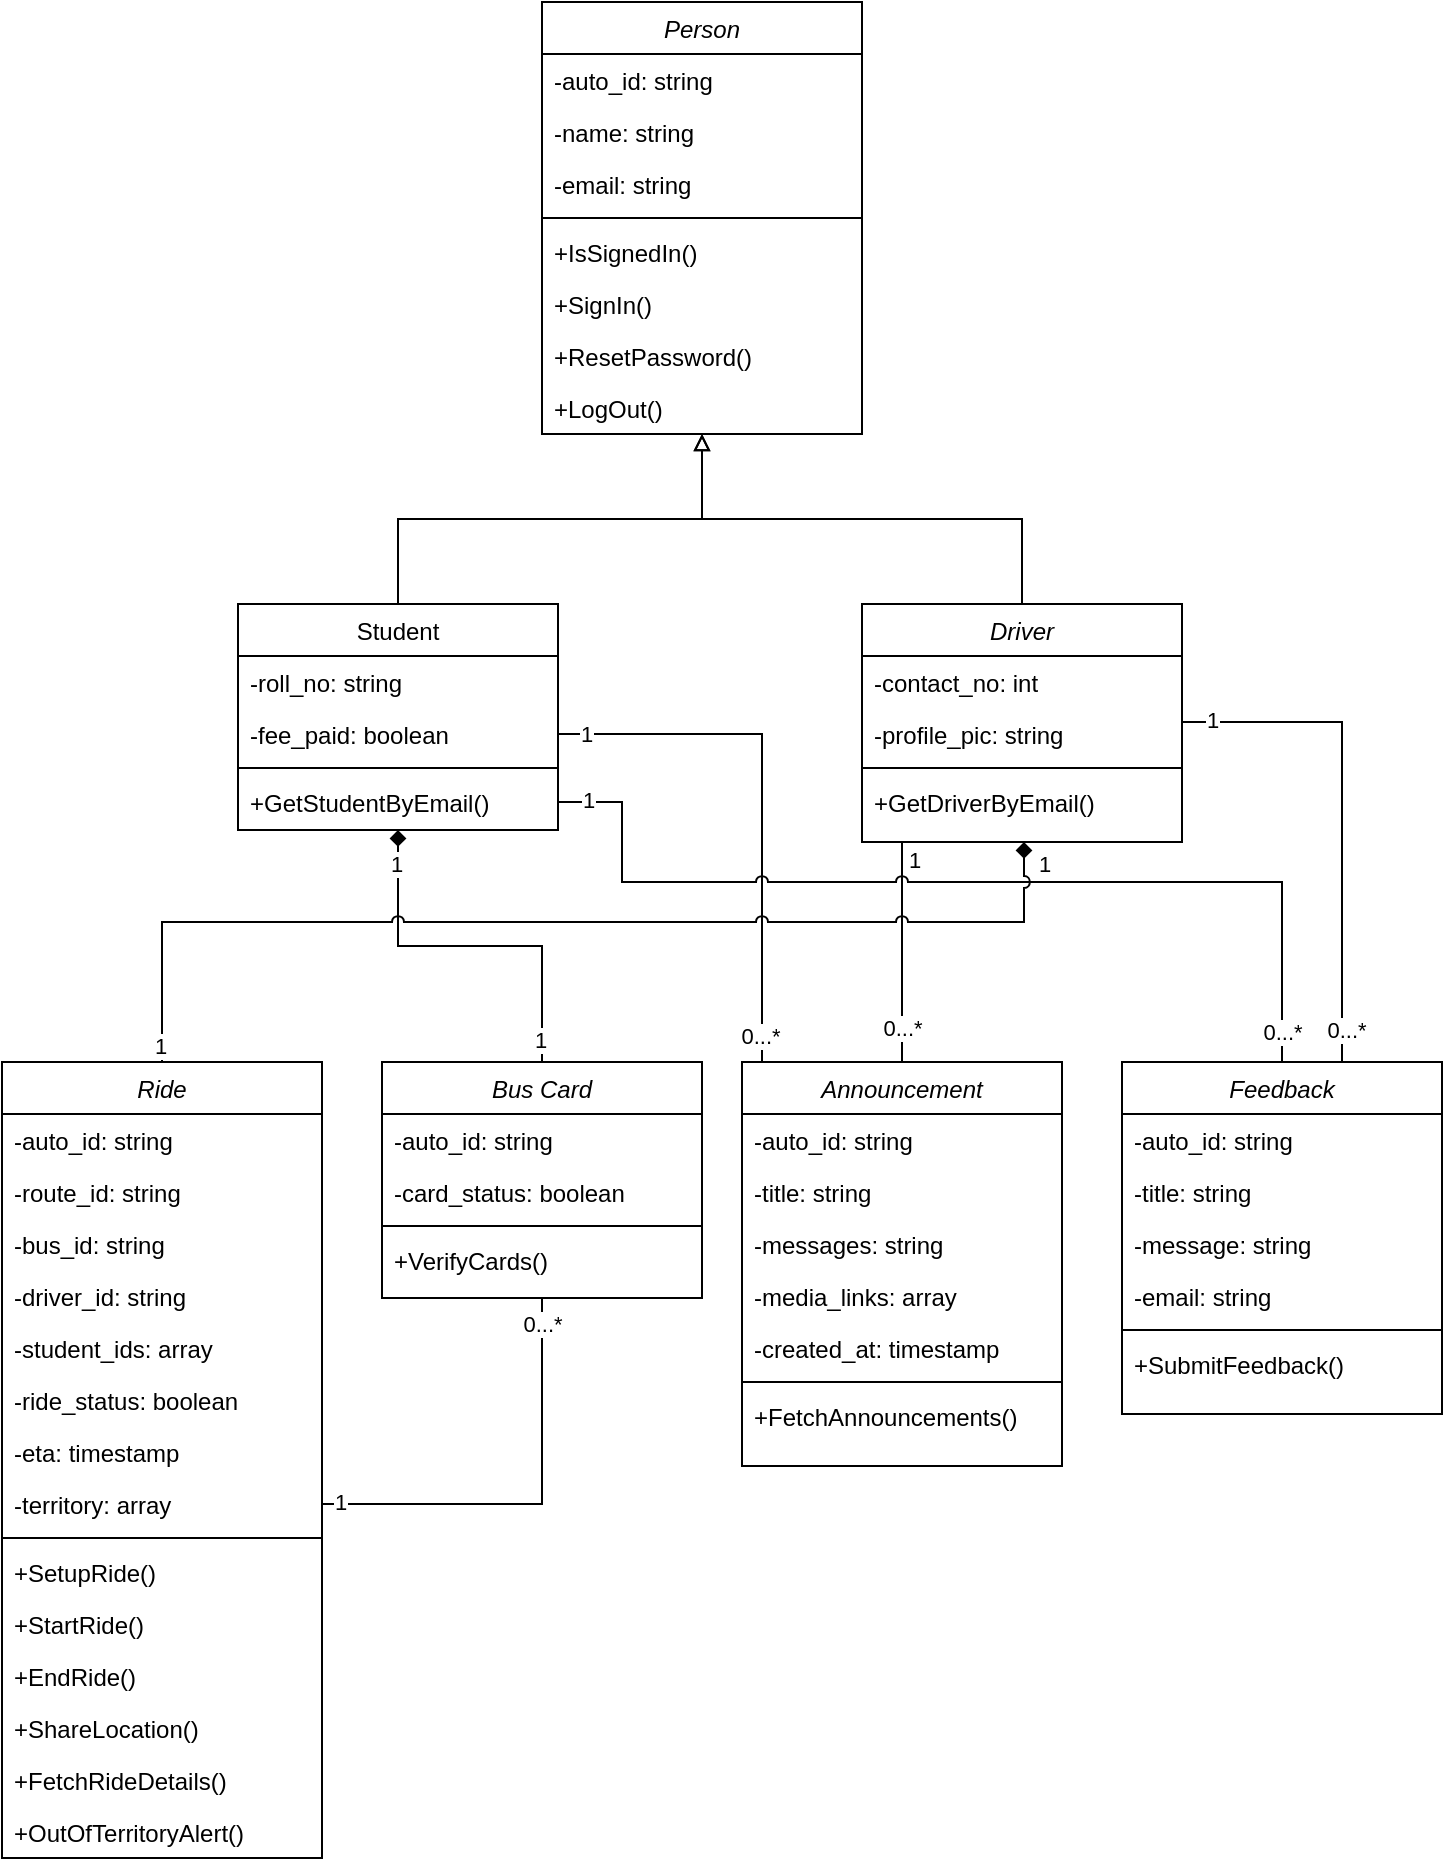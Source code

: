 <mxfile version="26.0.9">
  <diagram id="C5RBs43oDa-KdzZeNtuy" name="Page-1">
    <mxGraphModel dx="636" dy="376" grid="1" gridSize="10" guides="1" tooltips="1" connect="1" arrows="1" fold="1" page="0" pageScale="1" pageWidth="827" pageHeight="1169" math="0" shadow="0">
      <root>
        <mxCell id="WIyWlLk6GJQsqaUBKTNV-0" />
        <mxCell id="WIyWlLk6GJQsqaUBKTNV-1" parent="WIyWlLk6GJQsqaUBKTNV-0" />
        <mxCell id="zkfFHV4jXpPFQw0GAbJ--0" value="Person" style="swimlane;fontStyle=2;align=center;verticalAlign=top;childLayout=stackLayout;horizontal=1;startSize=26;horizontalStack=0;resizeParent=1;resizeLast=0;collapsible=1;marginBottom=0;rounded=0;shadow=0;strokeWidth=1;" parent="WIyWlLk6GJQsqaUBKTNV-1" vertex="1">
          <mxGeometry x="390" y="60" width="160" height="216" as="geometry">
            <mxRectangle x="230" y="140" width="160" height="26" as="alternateBounds" />
          </mxGeometry>
        </mxCell>
        <mxCell id="zkfFHV4jXpPFQw0GAbJ--1" value="-auto_id: string" style="text;align=left;verticalAlign=top;spacingLeft=4;spacingRight=4;overflow=hidden;rotatable=0;points=[[0,0.5],[1,0.5]];portConstraint=eastwest;" parent="zkfFHV4jXpPFQw0GAbJ--0" vertex="1">
          <mxGeometry y="26" width="160" height="26" as="geometry" />
        </mxCell>
        <mxCell id="zkfFHV4jXpPFQw0GAbJ--2" value="-name: string" style="text;align=left;verticalAlign=top;spacingLeft=4;spacingRight=4;overflow=hidden;rotatable=0;points=[[0,0.5],[1,0.5]];portConstraint=eastwest;rounded=0;shadow=0;html=0;" parent="zkfFHV4jXpPFQw0GAbJ--0" vertex="1">
          <mxGeometry y="52" width="160" height="26" as="geometry" />
        </mxCell>
        <mxCell id="zkfFHV4jXpPFQw0GAbJ--3" value="-email: string" style="text;align=left;verticalAlign=top;spacingLeft=4;spacingRight=4;overflow=hidden;rotatable=0;points=[[0,0.5],[1,0.5]];portConstraint=eastwest;rounded=0;shadow=0;html=0;" parent="zkfFHV4jXpPFQw0GAbJ--0" vertex="1">
          <mxGeometry y="78" width="160" height="26" as="geometry" />
        </mxCell>
        <mxCell id="zkfFHV4jXpPFQw0GAbJ--4" value="" style="line;html=1;strokeWidth=1;align=left;verticalAlign=middle;spacingTop=-1;spacingLeft=3;spacingRight=3;rotatable=0;labelPosition=right;points=[];portConstraint=eastwest;" parent="zkfFHV4jXpPFQw0GAbJ--0" vertex="1">
          <mxGeometry y="104" width="160" height="8" as="geometry" />
        </mxCell>
        <mxCell id="zkfFHV4jXpPFQw0GAbJ--5" value="+IsSignedIn()" style="text;align=left;verticalAlign=top;spacingLeft=4;spacingRight=4;overflow=hidden;rotatable=0;points=[[0,0.5],[1,0.5]];portConstraint=eastwest;" parent="zkfFHV4jXpPFQw0GAbJ--0" vertex="1">
          <mxGeometry y="112" width="160" height="26" as="geometry" />
        </mxCell>
        <mxCell id="UQ1FWM4qagbj2G3o6-if-0" value="+SignIn()" style="text;align=left;verticalAlign=top;spacingLeft=4;spacingRight=4;overflow=hidden;rotatable=0;points=[[0,0.5],[1,0.5]];portConstraint=eastwest;" parent="zkfFHV4jXpPFQw0GAbJ--0" vertex="1">
          <mxGeometry y="138" width="160" height="26" as="geometry" />
        </mxCell>
        <mxCell id="UQ1FWM4qagbj2G3o6-if-1" value="+ResetPassword()" style="text;align=left;verticalAlign=top;spacingLeft=4;spacingRight=4;overflow=hidden;rotatable=0;points=[[0,0.5],[1,0.5]];portConstraint=eastwest;" parent="zkfFHV4jXpPFQw0GAbJ--0" vertex="1">
          <mxGeometry y="164" width="160" height="26" as="geometry" />
        </mxCell>
        <mxCell id="UQ1FWM4qagbj2G3o6-if-2" value="+LogOut()" style="text;align=left;verticalAlign=top;spacingLeft=4;spacingRight=4;overflow=hidden;rotatable=0;points=[[0,0.5],[1,0.5]];portConstraint=eastwest;" parent="zkfFHV4jXpPFQw0GAbJ--0" vertex="1">
          <mxGeometry y="190" width="160" height="26" as="geometry" />
        </mxCell>
        <mxCell id="3I_tR97wRaXvGJozzc8N-2" style="edgeStyle=orthogonalEdgeStyle;rounded=0;orthogonalLoop=1;jettySize=auto;html=1;entryX=0.5;entryY=1;entryDx=0;entryDy=0;endArrow=block;endFill=0;" edge="1" parent="WIyWlLk6GJQsqaUBKTNV-1" source="zkfFHV4jXpPFQw0GAbJ--6" target="zkfFHV4jXpPFQw0GAbJ--0">
          <mxGeometry relative="1" as="geometry" />
        </mxCell>
        <mxCell id="zkfFHV4jXpPFQw0GAbJ--6" value="Student" style="swimlane;fontStyle=0;align=center;verticalAlign=top;childLayout=stackLayout;horizontal=1;startSize=26;horizontalStack=0;resizeParent=1;resizeLast=0;collapsible=1;marginBottom=0;rounded=0;shadow=0;strokeWidth=1;" parent="WIyWlLk6GJQsqaUBKTNV-1" vertex="1">
          <mxGeometry x="238" y="361" width="160" height="113" as="geometry">
            <mxRectangle x="130" y="380" width="160" height="26" as="alternateBounds" />
          </mxGeometry>
        </mxCell>
        <mxCell id="zkfFHV4jXpPFQw0GAbJ--7" value="-roll_no: string" style="text;align=left;verticalAlign=top;spacingLeft=4;spacingRight=4;overflow=hidden;rotatable=0;points=[[0,0.5],[1,0.5]];portConstraint=eastwest;" parent="zkfFHV4jXpPFQw0GAbJ--6" vertex="1">
          <mxGeometry y="26" width="160" height="26" as="geometry" />
        </mxCell>
        <mxCell id="zkfFHV4jXpPFQw0GAbJ--8" value="-fee_paid: boolean" style="text;align=left;verticalAlign=top;spacingLeft=4;spacingRight=4;overflow=hidden;rotatable=0;points=[[0,0.5],[1,0.5]];portConstraint=eastwest;rounded=0;shadow=0;html=0;" parent="zkfFHV4jXpPFQw0GAbJ--6" vertex="1">
          <mxGeometry y="52" width="160" height="26" as="geometry" />
        </mxCell>
        <mxCell id="zkfFHV4jXpPFQw0GAbJ--9" value="" style="line;html=1;strokeWidth=1;align=left;verticalAlign=middle;spacingTop=-1;spacingLeft=3;spacingRight=3;rotatable=0;labelPosition=right;points=[];portConstraint=eastwest;" parent="zkfFHV4jXpPFQw0GAbJ--6" vertex="1">
          <mxGeometry y="78" width="160" height="8" as="geometry" />
        </mxCell>
        <mxCell id="zkfFHV4jXpPFQw0GAbJ--11" value="+GetStudentByEmail()" style="text;align=left;verticalAlign=top;spacingLeft=4;spacingRight=4;overflow=hidden;rotatable=0;points=[[0,0.5],[1,0.5]];portConstraint=eastwest;" parent="zkfFHV4jXpPFQw0GAbJ--6" vertex="1">
          <mxGeometry y="86" width="160" height="26" as="geometry" />
        </mxCell>
        <mxCell id="3I_tR97wRaXvGJozzc8N-3" style="edgeStyle=orthogonalEdgeStyle;rounded=0;orthogonalLoop=1;jettySize=auto;html=1;entryX=0.5;entryY=1;entryDx=0;entryDy=0;endArrow=block;endFill=0;" edge="1" parent="WIyWlLk6GJQsqaUBKTNV-1" source="UQ1FWM4qagbj2G3o6-if-5" target="zkfFHV4jXpPFQw0GAbJ--0">
          <mxGeometry relative="1" as="geometry" />
        </mxCell>
        <mxCell id="UQ1FWM4qagbj2G3o6-if-5" value="Driver" style="swimlane;fontStyle=2;align=center;verticalAlign=top;childLayout=stackLayout;horizontal=1;startSize=26;horizontalStack=0;resizeParent=1;resizeLast=0;collapsible=1;marginBottom=0;rounded=0;shadow=0;strokeWidth=1;" parent="WIyWlLk6GJQsqaUBKTNV-1" vertex="1">
          <mxGeometry x="550" y="361" width="160" height="119" as="geometry">
            <mxRectangle x="230" y="140" width="160" height="26" as="alternateBounds" />
          </mxGeometry>
        </mxCell>
        <mxCell id="UQ1FWM4qagbj2G3o6-if-6" value="-contact_no: int" style="text;align=left;verticalAlign=top;spacingLeft=4;spacingRight=4;overflow=hidden;rotatable=0;points=[[0,0.5],[1,0.5]];portConstraint=eastwest;" parent="UQ1FWM4qagbj2G3o6-if-5" vertex="1">
          <mxGeometry y="26" width="160" height="26" as="geometry" />
        </mxCell>
        <mxCell id="UQ1FWM4qagbj2G3o6-if-7" value="-profile_pic: string" style="text;align=left;verticalAlign=top;spacingLeft=4;spacingRight=4;overflow=hidden;rotatable=0;points=[[0,0.5],[1,0.5]];portConstraint=eastwest;rounded=0;shadow=0;html=0;" parent="UQ1FWM4qagbj2G3o6-if-5" vertex="1">
          <mxGeometry y="52" width="160" height="26" as="geometry" />
        </mxCell>
        <mxCell id="UQ1FWM4qagbj2G3o6-if-9" value="" style="line;html=1;strokeWidth=1;align=left;verticalAlign=middle;spacingTop=-1;spacingLeft=3;spacingRight=3;rotatable=0;labelPosition=right;points=[];portConstraint=eastwest;" parent="UQ1FWM4qagbj2G3o6-if-5" vertex="1">
          <mxGeometry y="78" width="160" height="8" as="geometry" />
        </mxCell>
        <mxCell id="UQ1FWM4qagbj2G3o6-if-11" value="+GetDriverByEmail()" style="text;align=left;verticalAlign=top;spacingLeft=4;spacingRight=4;overflow=hidden;rotatable=0;points=[[0,0.5],[1,0.5]];portConstraint=eastwest;" parent="UQ1FWM4qagbj2G3o6-if-5" vertex="1">
          <mxGeometry y="86" width="160" height="26" as="geometry" />
        </mxCell>
        <mxCell id="UQ1FWM4qagbj2G3o6-if-14" value="Ride" style="swimlane;fontStyle=2;align=center;verticalAlign=top;childLayout=stackLayout;horizontal=1;startSize=26;horizontalStack=0;resizeParent=1;resizeLast=0;collapsible=1;marginBottom=0;rounded=0;shadow=0;strokeWidth=1;" parent="WIyWlLk6GJQsqaUBKTNV-1" vertex="1">
          <mxGeometry x="120" y="590" width="160" height="398" as="geometry">
            <mxRectangle x="230" y="140" width="160" height="26" as="alternateBounds" />
          </mxGeometry>
        </mxCell>
        <mxCell id="UQ1FWM4qagbj2G3o6-if-16" value="-auto_id: string" style="text;align=left;verticalAlign=top;spacingLeft=4;spacingRight=4;overflow=hidden;rotatable=0;points=[[0,0.5],[1,0.5]];portConstraint=eastwest;rounded=0;shadow=0;html=0;" parent="UQ1FWM4qagbj2G3o6-if-14" vertex="1">
          <mxGeometry y="26" width="160" height="26" as="geometry" />
        </mxCell>
        <mxCell id="UQ1FWM4qagbj2G3o6-if-54" value="-route_id: string" style="text;align=left;verticalAlign=top;spacingLeft=4;spacingRight=4;overflow=hidden;rotatable=0;points=[[0,0.5],[1,0.5]];portConstraint=eastwest;rounded=0;shadow=0;html=0;" parent="UQ1FWM4qagbj2G3o6-if-14" vertex="1">
          <mxGeometry y="52" width="160" height="26" as="geometry" />
        </mxCell>
        <mxCell id="UQ1FWM4qagbj2G3o6-if-52" value="-bus_id: string" style="text;align=left;verticalAlign=top;spacingLeft=4;spacingRight=4;overflow=hidden;rotatable=0;points=[[0,0.5],[1,0.5]];portConstraint=eastwest;rounded=0;shadow=0;html=0;" parent="UQ1FWM4qagbj2G3o6-if-14" vertex="1">
          <mxGeometry y="78" width="160" height="26" as="geometry" />
        </mxCell>
        <mxCell id="UQ1FWM4qagbj2G3o6-if-15" value="-driver_id: string" style="text;align=left;verticalAlign=top;spacingLeft=4;spacingRight=4;overflow=hidden;rotatable=0;points=[[0,0.5],[1,0.5]];portConstraint=eastwest;" parent="UQ1FWM4qagbj2G3o6-if-14" vertex="1">
          <mxGeometry y="104" width="160" height="26" as="geometry" />
        </mxCell>
        <mxCell id="UQ1FWM4qagbj2G3o6-if-55" value="-student_ids: array" style="text;align=left;verticalAlign=top;spacingLeft=4;spacingRight=4;overflow=hidden;rotatable=0;points=[[0,0.5],[1,0.5]];portConstraint=eastwest;rounded=0;shadow=0;html=0;" parent="UQ1FWM4qagbj2G3o6-if-14" vertex="1">
          <mxGeometry y="130" width="160" height="26" as="geometry" />
        </mxCell>
        <mxCell id="UQ1FWM4qagbj2G3o6-if-57" value="-ride_status: boolean" style="text;align=left;verticalAlign=top;spacingLeft=4;spacingRight=4;overflow=hidden;rotatable=0;points=[[0,0.5],[1,0.5]];portConstraint=eastwest;rounded=0;shadow=0;html=0;" parent="UQ1FWM4qagbj2G3o6-if-14" vertex="1">
          <mxGeometry y="156" width="160" height="26" as="geometry" />
        </mxCell>
        <mxCell id="UQ1FWM4qagbj2G3o6-if-56" value="-eta: timestamp" style="text;align=left;verticalAlign=top;spacingLeft=4;spacingRight=4;overflow=hidden;rotatable=0;points=[[0,0.5],[1,0.5]];portConstraint=eastwest;rounded=0;shadow=0;html=0;" parent="UQ1FWM4qagbj2G3o6-if-14" vertex="1">
          <mxGeometry y="182" width="160" height="26" as="geometry" />
        </mxCell>
        <mxCell id="UQ1FWM4qagbj2G3o6-if-17" value="-territory: array" style="text;align=left;verticalAlign=top;spacingLeft=4;spacingRight=4;overflow=hidden;rotatable=0;points=[[0,0.5],[1,0.5]];portConstraint=eastwest;rounded=0;shadow=0;html=0;" parent="UQ1FWM4qagbj2G3o6-if-14" vertex="1">
          <mxGeometry y="208" width="160" height="26" as="geometry" />
        </mxCell>
        <mxCell id="UQ1FWM4qagbj2G3o6-if-18" value="" style="line;html=1;strokeWidth=1;align=left;verticalAlign=middle;spacingTop=-1;spacingLeft=3;spacingRight=3;rotatable=0;labelPosition=right;points=[];portConstraint=eastwest;" parent="UQ1FWM4qagbj2G3o6-if-14" vertex="1">
          <mxGeometry y="234" width="160" height="8" as="geometry" />
        </mxCell>
        <mxCell id="UQ1FWM4qagbj2G3o6-if-19" value="+SetupRide()" style="text;align=left;verticalAlign=top;spacingLeft=4;spacingRight=4;overflow=hidden;rotatable=0;points=[[0,0.5],[1,0.5]];portConstraint=eastwest;" parent="UQ1FWM4qagbj2G3o6-if-14" vertex="1">
          <mxGeometry y="242" width="160" height="26" as="geometry" />
        </mxCell>
        <mxCell id="UQ1FWM4qagbj2G3o6-if-20" value="+StartRide()" style="text;align=left;verticalAlign=top;spacingLeft=4;spacingRight=4;overflow=hidden;rotatable=0;points=[[0,0.5],[1,0.5]];portConstraint=eastwest;" parent="UQ1FWM4qagbj2G3o6-if-14" vertex="1">
          <mxGeometry y="268" width="160" height="26" as="geometry" />
        </mxCell>
        <mxCell id="UQ1FWM4qagbj2G3o6-if-21" value="+EndRide()" style="text;align=left;verticalAlign=top;spacingLeft=4;spacingRight=4;overflow=hidden;rotatable=0;points=[[0,0.5],[1,0.5]];portConstraint=eastwest;" parent="UQ1FWM4qagbj2G3o6-if-14" vertex="1">
          <mxGeometry y="294" width="160" height="26" as="geometry" />
        </mxCell>
        <mxCell id="UQ1FWM4qagbj2G3o6-if-22" value="+ShareLocation()" style="text;align=left;verticalAlign=top;spacingLeft=4;spacingRight=4;overflow=hidden;rotatable=0;points=[[0,0.5],[1,0.5]];portConstraint=eastwest;" parent="UQ1FWM4qagbj2G3o6-if-14" vertex="1">
          <mxGeometry y="320" width="160" height="26" as="geometry" />
        </mxCell>
        <mxCell id="UQ1FWM4qagbj2G3o6-if-58" value="+FetchRideDetails()" style="text;align=left;verticalAlign=top;spacingLeft=4;spacingRight=4;overflow=hidden;rotatable=0;points=[[0,0.5],[1,0.5]];portConstraint=eastwest;" parent="UQ1FWM4qagbj2G3o6-if-14" vertex="1">
          <mxGeometry y="346" width="160" height="26" as="geometry" />
        </mxCell>
        <mxCell id="UQ1FWM4qagbj2G3o6-if-59" value="+OutOfTerritoryAlert()" style="text;align=left;verticalAlign=top;spacingLeft=4;spacingRight=4;overflow=hidden;rotatable=0;points=[[0,0.5],[1,0.5]];portConstraint=eastwest;" parent="UQ1FWM4qagbj2G3o6-if-14" vertex="1">
          <mxGeometry y="372" width="160" height="26" as="geometry" />
        </mxCell>
        <mxCell id="3I_tR97wRaXvGJozzc8N-4" style="edgeStyle=orthogonalEdgeStyle;rounded=0;orthogonalLoop=1;jettySize=auto;html=1;entryX=0.5;entryY=1;entryDx=0;entryDy=0;endArrow=diamond;endFill=1;" edge="1" parent="WIyWlLk6GJQsqaUBKTNV-1" source="UQ1FWM4qagbj2G3o6-if-23" target="zkfFHV4jXpPFQw0GAbJ--6">
          <mxGeometry relative="1" as="geometry" />
        </mxCell>
        <mxCell id="3I_tR97wRaXvGJozzc8N-5" value="1" style="edgeLabel;html=1;align=center;verticalAlign=middle;resizable=0;points=[];" vertex="1" connectable="0" parent="3I_tR97wRaXvGJozzc8N-4">
          <mxGeometry x="0.88" relative="1" as="geometry">
            <mxPoint x="-1" y="5" as="offset" />
          </mxGeometry>
        </mxCell>
        <mxCell id="3I_tR97wRaXvGJozzc8N-6" value="1" style="edgeLabel;html=1;align=center;verticalAlign=middle;resizable=0;points=[];" vertex="1" connectable="0" parent="3I_tR97wRaXvGJozzc8N-4">
          <mxGeometry x="-0.886" relative="1" as="geometry">
            <mxPoint x="-1" y="-1" as="offset" />
          </mxGeometry>
        </mxCell>
        <mxCell id="UQ1FWM4qagbj2G3o6-if-23" value="Bus Card" style="swimlane;fontStyle=2;align=center;verticalAlign=top;childLayout=stackLayout;horizontal=1;startSize=26;horizontalStack=0;resizeParent=1;resizeLast=0;collapsible=1;marginBottom=0;rounded=0;shadow=0;strokeWidth=1;" parent="WIyWlLk6GJQsqaUBKTNV-1" vertex="1">
          <mxGeometry x="310" y="590" width="160" height="118" as="geometry">
            <mxRectangle x="230" y="140" width="160" height="26" as="alternateBounds" />
          </mxGeometry>
        </mxCell>
        <mxCell id="UQ1FWM4qagbj2G3o6-if-24" value="-auto_id: string" style="text;align=left;verticalAlign=top;spacingLeft=4;spacingRight=4;overflow=hidden;rotatable=0;points=[[0,0.5],[1,0.5]];portConstraint=eastwest;" parent="UQ1FWM4qagbj2G3o6-if-23" vertex="1">
          <mxGeometry y="26" width="160" height="26" as="geometry" />
        </mxCell>
        <mxCell id="UQ1FWM4qagbj2G3o6-if-25" value="-card_status: boolean" style="text;align=left;verticalAlign=top;spacingLeft=4;spacingRight=4;overflow=hidden;rotatable=0;points=[[0,0.5],[1,0.5]];portConstraint=eastwest;rounded=0;shadow=0;html=0;" parent="UQ1FWM4qagbj2G3o6-if-23" vertex="1">
          <mxGeometry y="52" width="160" height="26" as="geometry" />
        </mxCell>
        <mxCell id="UQ1FWM4qagbj2G3o6-if-27" value="" style="line;html=1;strokeWidth=1;align=left;verticalAlign=middle;spacingTop=-1;spacingLeft=3;spacingRight=3;rotatable=0;labelPosition=right;points=[];portConstraint=eastwest;" parent="UQ1FWM4qagbj2G3o6-if-23" vertex="1">
          <mxGeometry y="78" width="160" height="8" as="geometry" />
        </mxCell>
        <mxCell id="UQ1FWM4qagbj2G3o6-if-28" value="+VerifyCards()" style="text;align=left;verticalAlign=top;spacingLeft=4;spacingRight=4;overflow=hidden;rotatable=0;points=[[0,0.5],[1,0.5]];portConstraint=eastwest;" parent="UQ1FWM4qagbj2G3o6-if-23" vertex="1">
          <mxGeometry y="86" width="160" height="26" as="geometry" />
        </mxCell>
        <mxCell id="3I_tR97wRaXvGJozzc8N-9" style="edgeStyle=orthogonalEdgeStyle;rounded=0;orthogonalLoop=1;jettySize=auto;html=1;endArrow=none;startFill=0;" edge="1" parent="WIyWlLk6GJQsqaUBKTNV-1" source="UQ1FWM4qagbj2G3o6-if-32" target="zkfFHV4jXpPFQw0GAbJ--8">
          <mxGeometry relative="1" as="geometry">
            <Array as="points">
              <mxPoint x="500" y="426" />
            </Array>
          </mxGeometry>
        </mxCell>
        <mxCell id="3I_tR97wRaXvGJozzc8N-11" value="1" style="edgeLabel;html=1;align=center;verticalAlign=middle;resizable=0;points=[];" vertex="1" connectable="0" parent="3I_tR97wRaXvGJozzc8N-9">
          <mxGeometry x="0.899" relative="1" as="geometry">
            <mxPoint as="offset" />
          </mxGeometry>
        </mxCell>
        <mxCell id="3I_tR97wRaXvGJozzc8N-23" value="0...*" style="edgeLabel;html=1;align=center;verticalAlign=middle;resizable=0;points=[];" vertex="1" connectable="0" parent="3I_tR97wRaXvGJozzc8N-9">
          <mxGeometry x="-0.902" y="1" relative="1" as="geometry">
            <mxPoint as="offset" />
          </mxGeometry>
        </mxCell>
        <mxCell id="3I_tR97wRaXvGJozzc8N-18" style="edgeStyle=orthogonalEdgeStyle;rounded=0;orthogonalLoop=1;jettySize=auto;html=1;endArrow=none;startFill=0;" edge="1" parent="WIyWlLk6GJQsqaUBKTNV-1" source="UQ1FWM4qagbj2G3o6-if-32">
          <mxGeometry relative="1" as="geometry">
            <mxPoint x="570" y="480.0" as="targetPoint" />
          </mxGeometry>
        </mxCell>
        <mxCell id="3I_tR97wRaXvGJozzc8N-24" value="0...*" style="edgeLabel;html=1;align=center;verticalAlign=middle;resizable=0;points=[];" vertex="1" connectable="0" parent="3I_tR97wRaXvGJozzc8N-18">
          <mxGeometry x="-0.693" relative="1" as="geometry">
            <mxPoint as="offset" />
          </mxGeometry>
        </mxCell>
        <mxCell id="3I_tR97wRaXvGJozzc8N-25" value="1" style="edgeLabel;html=1;align=center;verticalAlign=middle;resizable=0;points=[];" vertex="1" connectable="0" parent="3I_tR97wRaXvGJozzc8N-18">
          <mxGeometry x="0.928" y="1" relative="1" as="geometry">
            <mxPoint x="7" y="5" as="offset" />
          </mxGeometry>
        </mxCell>
        <mxCell id="UQ1FWM4qagbj2G3o6-if-32" value="Announcement" style="swimlane;fontStyle=2;align=center;verticalAlign=top;childLayout=stackLayout;horizontal=1;startSize=26;horizontalStack=0;resizeParent=1;resizeLast=0;collapsible=1;marginBottom=0;rounded=0;shadow=0;strokeWidth=1;" parent="WIyWlLk6GJQsqaUBKTNV-1" vertex="1">
          <mxGeometry x="490" y="590" width="160" height="202" as="geometry">
            <mxRectangle x="230" y="140" width="160" height="26" as="alternateBounds" />
          </mxGeometry>
        </mxCell>
        <mxCell id="UQ1FWM4qagbj2G3o6-if-33" value="-auto_id: string" style="text;align=left;verticalAlign=top;spacingLeft=4;spacingRight=4;overflow=hidden;rotatable=0;points=[[0,0.5],[1,0.5]];portConstraint=eastwest;" parent="UQ1FWM4qagbj2G3o6-if-32" vertex="1">
          <mxGeometry y="26" width="160" height="26" as="geometry" />
        </mxCell>
        <mxCell id="UQ1FWM4qagbj2G3o6-if-34" value="-title: string" style="text;align=left;verticalAlign=top;spacingLeft=4;spacingRight=4;overflow=hidden;rotatable=0;points=[[0,0.5],[1,0.5]];portConstraint=eastwest;rounded=0;shadow=0;html=0;" parent="UQ1FWM4qagbj2G3o6-if-32" vertex="1">
          <mxGeometry y="52" width="160" height="26" as="geometry" />
        </mxCell>
        <mxCell id="UQ1FWM4qagbj2G3o6-if-60" value="-messages: string" style="text;align=left;verticalAlign=top;spacingLeft=4;spacingRight=4;overflow=hidden;rotatable=0;points=[[0,0.5],[1,0.5]];portConstraint=eastwest;rounded=0;shadow=0;html=0;" parent="UQ1FWM4qagbj2G3o6-if-32" vertex="1">
          <mxGeometry y="78" width="160" height="26" as="geometry" />
        </mxCell>
        <mxCell id="UQ1FWM4qagbj2G3o6-if-35" value="-media_links: array" style="text;align=left;verticalAlign=top;spacingLeft=4;spacingRight=4;overflow=hidden;rotatable=0;points=[[0,0.5],[1,0.5]];portConstraint=eastwest;rounded=0;shadow=0;html=0;" parent="UQ1FWM4qagbj2G3o6-if-32" vertex="1">
          <mxGeometry y="104" width="160" height="26" as="geometry" />
        </mxCell>
        <mxCell id="UQ1FWM4qagbj2G3o6-if-61" value="-created_at: timestamp" style="text;align=left;verticalAlign=top;spacingLeft=4;spacingRight=4;overflow=hidden;rotatable=0;points=[[0,0.5],[1,0.5]];portConstraint=eastwest;rounded=0;shadow=0;html=0;" parent="UQ1FWM4qagbj2G3o6-if-32" vertex="1">
          <mxGeometry y="130" width="160" height="26" as="geometry" />
        </mxCell>
        <mxCell id="UQ1FWM4qagbj2G3o6-if-36" value="" style="line;html=1;strokeWidth=1;align=left;verticalAlign=middle;spacingTop=-1;spacingLeft=3;spacingRight=3;rotatable=0;labelPosition=right;points=[];portConstraint=eastwest;" parent="UQ1FWM4qagbj2G3o6-if-32" vertex="1">
          <mxGeometry y="156" width="160" height="8" as="geometry" />
        </mxCell>
        <mxCell id="UQ1FWM4qagbj2G3o6-if-37" value="+FetchAnnouncements()" style="text;align=left;verticalAlign=top;spacingLeft=4;spacingRight=4;overflow=hidden;rotatable=0;points=[[0,0.5],[1,0.5]];portConstraint=eastwest;" parent="UQ1FWM4qagbj2G3o6-if-32" vertex="1">
          <mxGeometry y="164" width="160" height="26" as="geometry" />
        </mxCell>
        <mxCell id="3I_tR97wRaXvGJozzc8N-10" style="edgeStyle=orthogonalEdgeStyle;rounded=0;orthogonalLoop=1;jettySize=auto;html=1;entryX=1;entryY=0.5;entryDx=0;entryDy=0;endArrow=none;startFill=0;jumpStyle=arc;" edge="1" parent="WIyWlLk6GJQsqaUBKTNV-1" source="UQ1FWM4qagbj2G3o6-if-41" target="zkfFHV4jXpPFQw0GAbJ--11">
          <mxGeometry relative="1" as="geometry">
            <Array as="points">
              <mxPoint x="760" y="500" />
              <mxPoint x="430" y="500" />
              <mxPoint x="430" y="460" />
            </Array>
          </mxGeometry>
        </mxCell>
        <mxCell id="3I_tR97wRaXvGJozzc8N-13" value="1" style="edgeLabel;html=1;align=center;verticalAlign=middle;resizable=0;points=[];" vertex="1" connectable="0" parent="3I_tR97wRaXvGJozzc8N-10">
          <mxGeometry x="0.942" y="-3" relative="1" as="geometry">
            <mxPoint y="2" as="offset" />
          </mxGeometry>
        </mxCell>
        <mxCell id="3I_tR97wRaXvGJozzc8N-14" value="0...*" style="edgeLabel;html=1;align=center;verticalAlign=middle;resizable=0;points=[];" vertex="1" connectable="0" parent="3I_tR97wRaXvGJozzc8N-10">
          <mxGeometry x="-0.936" relative="1" as="geometry">
            <mxPoint as="offset" />
          </mxGeometry>
        </mxCell>
        <mxCell id="UQ1FWM4qagbj2G3o6-if-41" value="Feedback" style="swimlane;fontStyle=2;align=center;verticalAlign=top;childLayout=stackLayout;horizontal=1;startSize=26;horizontalStack=0;resizeParent=1;resizeLast=0;collapsible=1;marginBottom=0;rounded=0;shadow=0;strokeWidth=1;" parent="WIyWlLk6GJQsqaUBKTNV-1" vertex="1">
          <mxGeometry x="680" y="590" width="160" height="176" as="geometry">
            <mxRectangle x="230" y="140" width="160" height="26" as="alternateBounds" />
          </mxGeometry>
        </mxCell>
        <mxCell id="UQ1FWM4qagbj2G3o6-if-42" value="-auto_id: string" style="text;align=left;verticalAlign=top;spacingLeft=4;spacingRight=4;overflow=hidden;rotatable=0;points=[[0,0.5],[1,0.5]];portConstraint=eastwest;" parent="UQ1FWM4qagbj2G3o6-if-41" vertex="1">
          <mxGeometry y="26" width="160" height="26" as="geometry" />
        </mxCell>
        <mxCell id="UQ1FWM4qagbj2G3o6-if-43" value="-title: string" style="text;align=left;verticalAlign=top;spacingLeft=4;spacingRight=4;overflow=hidden;rotatable=0;points=[[0,0.5],[1,0.5]];portConstraint=eastwest;rounded=0;shadow=0;html=0;" parent="UQ1FWM4qagbj2G3o6-if-41" vertex="1">
          <mxGeometry y="52" width="160" height="26" as="geometry" />
        </mxCell>
        <mxCell id="UQ1FWM4qagbj2G3o6-if-44" value="-message: string" style="text;align=left;verticalAlign=top;spacingLeft=4;spacingRight=4;overflow=hidden;rotatable=0;points=[[0,0.5],[1,0.5]];portConstraint=eastwest;rounded=0;shadow=0;html=0;" parent="UQ1FWM4qagbj2G3o6-if-41" vertex="1">
          <mxGeometry y="78" width="160" height="26" as="geometry" />
        </mxCell>
        <mxCell id="UQ1FWM4qagbj2G3o6-if-62" value="-email: string" style="text;align=left;verticalAlign=top;spacingLeft=4;spacingRight=4;overflow=hidden;rotatable=0;points=[[0,0.5],[1,0.5]];portConstraint=eastwest;rounded=0;shadow=0;html=0;" parent="UQ1FWM4qagbj2G3o6-if-41" vertex="1">
          <mxGeometry y="104" width="160" height="26" as="geometry" />
        </mxCell>
        <mxCell id="UQ1FWM4qagbj2G3o6-if-45" value="" style="line;html=1;strokeWidth=1;align=left;verticalAlign=middle;spacingTop=-1;spacingLeft=3;spacingRight=3;rotatable=0;labelPosition=right;points=[];portConstraint=eastwest;" parent="UQ1FWM4qagbj2G3o6-if-41" vertex="1">
          <mxGeometry y="130" width="160" height="8" as="geometry" />
        </mxCell>
        <mxCell id="UQ1FWM4qagbj2G3o6-if-46" value="+SubmitFeedback()" style="text;align=left;verticalAlign=top;spacingLeft=4;spacingRight=4;overflow=hidden;rotatable=0;points=[[0,0.5],[1,0.5]];portConstraint=eastwest;" parent="UQ1FWM4qagbj2G3o6-if-41" vertex="1">
          <mxGeometry y="138" width="160" height="26" as="geometry" />
        </mxCell>
        <mxCell id="3I_tR97wRaXvGJozzc8N-7" style="edgeStyle=orthogonalEdgeStyle;rounded=0;orthogonalLoop=1;jettySize=auto;html=1;entryX=0.5;entryY=1;entryDx=0;entryDy=0;endArrow=none;startFill=0;" edge="1" parent="WIyWlLk6GJQsqaUBKTNV-1" source="UQ1FWM4qagbj2G3o6-if-17" target="UQ1FWM4qagbj2G3o6-if-23">
          <mxGeometry relative="1" as="geometry" />
        </mxCell>
        <mxCell id="3I_tR97wRaXvGJozzc8N-21" value="0...*" style="edgeLabel;html=1;align=center;verticalAlign=middle;resizable=0;points=[];" vertex="1" connectable="0" parent="3I_tR97wRaXvGJozzc8N-7">
          <mxGeometry x="0.88" relative="1" as="geometry">
            <mxPoint as="offset" />
          </mxGeometry>
        </mxCell>
        <mxCell id="3I_tR97wRaXvGJozzc8N-22" value="1" style="edgeLabel;html=1;align=center;verticalAlign=middle;resizable=0;points=[];" vertex="1" connectable="0" parent="3I_tR97wRaXvGJozzc8N-7">
          <mxGeometry x="-0.929" y="3" relative="1" as="geometry">
            <mxPoint x="1" y="2" as="offset" />
          </mxGeometry>
        </mxCell>
        <mxCell id="3I_tR97wRaXvGJozzc8N-8" style="edgeStyle=orthogonalEdgeStyle;rounded=0;orthogonalLoop=1;jettySize=auto;html=1;jumpStyle=arc;endArrow=diamond;startFill=0;endFill=1;" edge="1" parent="WIyWlLk6GJQsqaUBKTNV-1" source="UQ1FWM4qagbj2G3o6-if-14">
          <mxGeometry relative="1" as="geometry">
            <mxPoint x="631" y="480" as="targetPoint" />
            <Array as="points">
              <mxPoint x="200" y="520" />
              <mxPoint x="631" y="520" />
            </Array>
          </mxGeometry>
        </mxCell>
        <mxCell id="3I_tR97wRaXvGJozzc8N-19" value="1" style="edgeLabel;html=1;align=center;verticalAlign=middle;resizable=0;points=[];" vertex="1" connectable="0" parent="3I_tR97wRaXvGJozzc8N-8">
          <mxGeometry x="0.961" relative="1" as="geometry">
            <mxPoint x="10" as="offset" />
          </mxGeometry>
        </mxCell>
        <mxCell id="3I_tR97wRaXvGJozzc8N-20" value="1" style="edgeLabel;html=1;align=center;verticalAlign=middle;resizable=0;points=[];" vertex="1" connectable="0" parent="3I_tR97wRaXvGJozzc8N-8">
          <mxGeometry x="-0.97" relative="1" as="geometry">
            <mxPoint x="-1" as="offset" />
          </mxGeometry>
        </mxCell>
        <mxCell id="3I_tR97wRaXvGJozzc8N-15" style="edgeStyle=orthogonalEdgeStyle;rounded=0;orthogonalLoop=1;jettySize=auto;html=1;entryX=1;entryY=0.269;entryDx=0;entryDy=0;entryPerimeter=0;endArrow=none;startFill=0;" edge="1" parent="WIyWlLk6GJQsqaUBKTNV-1" source="UQ1FWM4qagbj2G3o6-if-41" target="UQ1FWM4qagbj2G3o6-if-7">
          <mxGeometry relative="1" as="geometry">
            <Array as="points">
              <mxPoint x="790" y="420" />
            </Array>
          </mxGeometry>
        </mxCell>
        <mxCell id="3I_tR97wRaXvGJozzc8N-16" value="0...*" style="edgeLabel;html=1;align=center;verticalAlign=middle;resizable=0;points=[];" vertex="1" connectable="0" parent="3I_tR97wRaXvGJozzc8N-15">
          <mxGeometry x="-0.867" y="-2" relative="1" as="geometry">
            <mxPoint as="offset" />
          </mxGeometry>
        </mxCell>
        <mxCell id="3I_tR97wRaXvGJozzc8N-17" value="1" style="edgeLabel;html=1;align=center;verticalAlign=middle;resizable=0;points=[];" vertex="1" connectable="0" parent="3I_tR97wRaXvGJozzc8N-15">
          <mxGeometry x="0.885" y="-2" relative="1" as="geometry">
            <mxPoint y="1" as="offset" />
          </mxGeometry>
        </mxCell>
      </root>
    </mxGraphModel>
  </diagram>
</mxfile>

